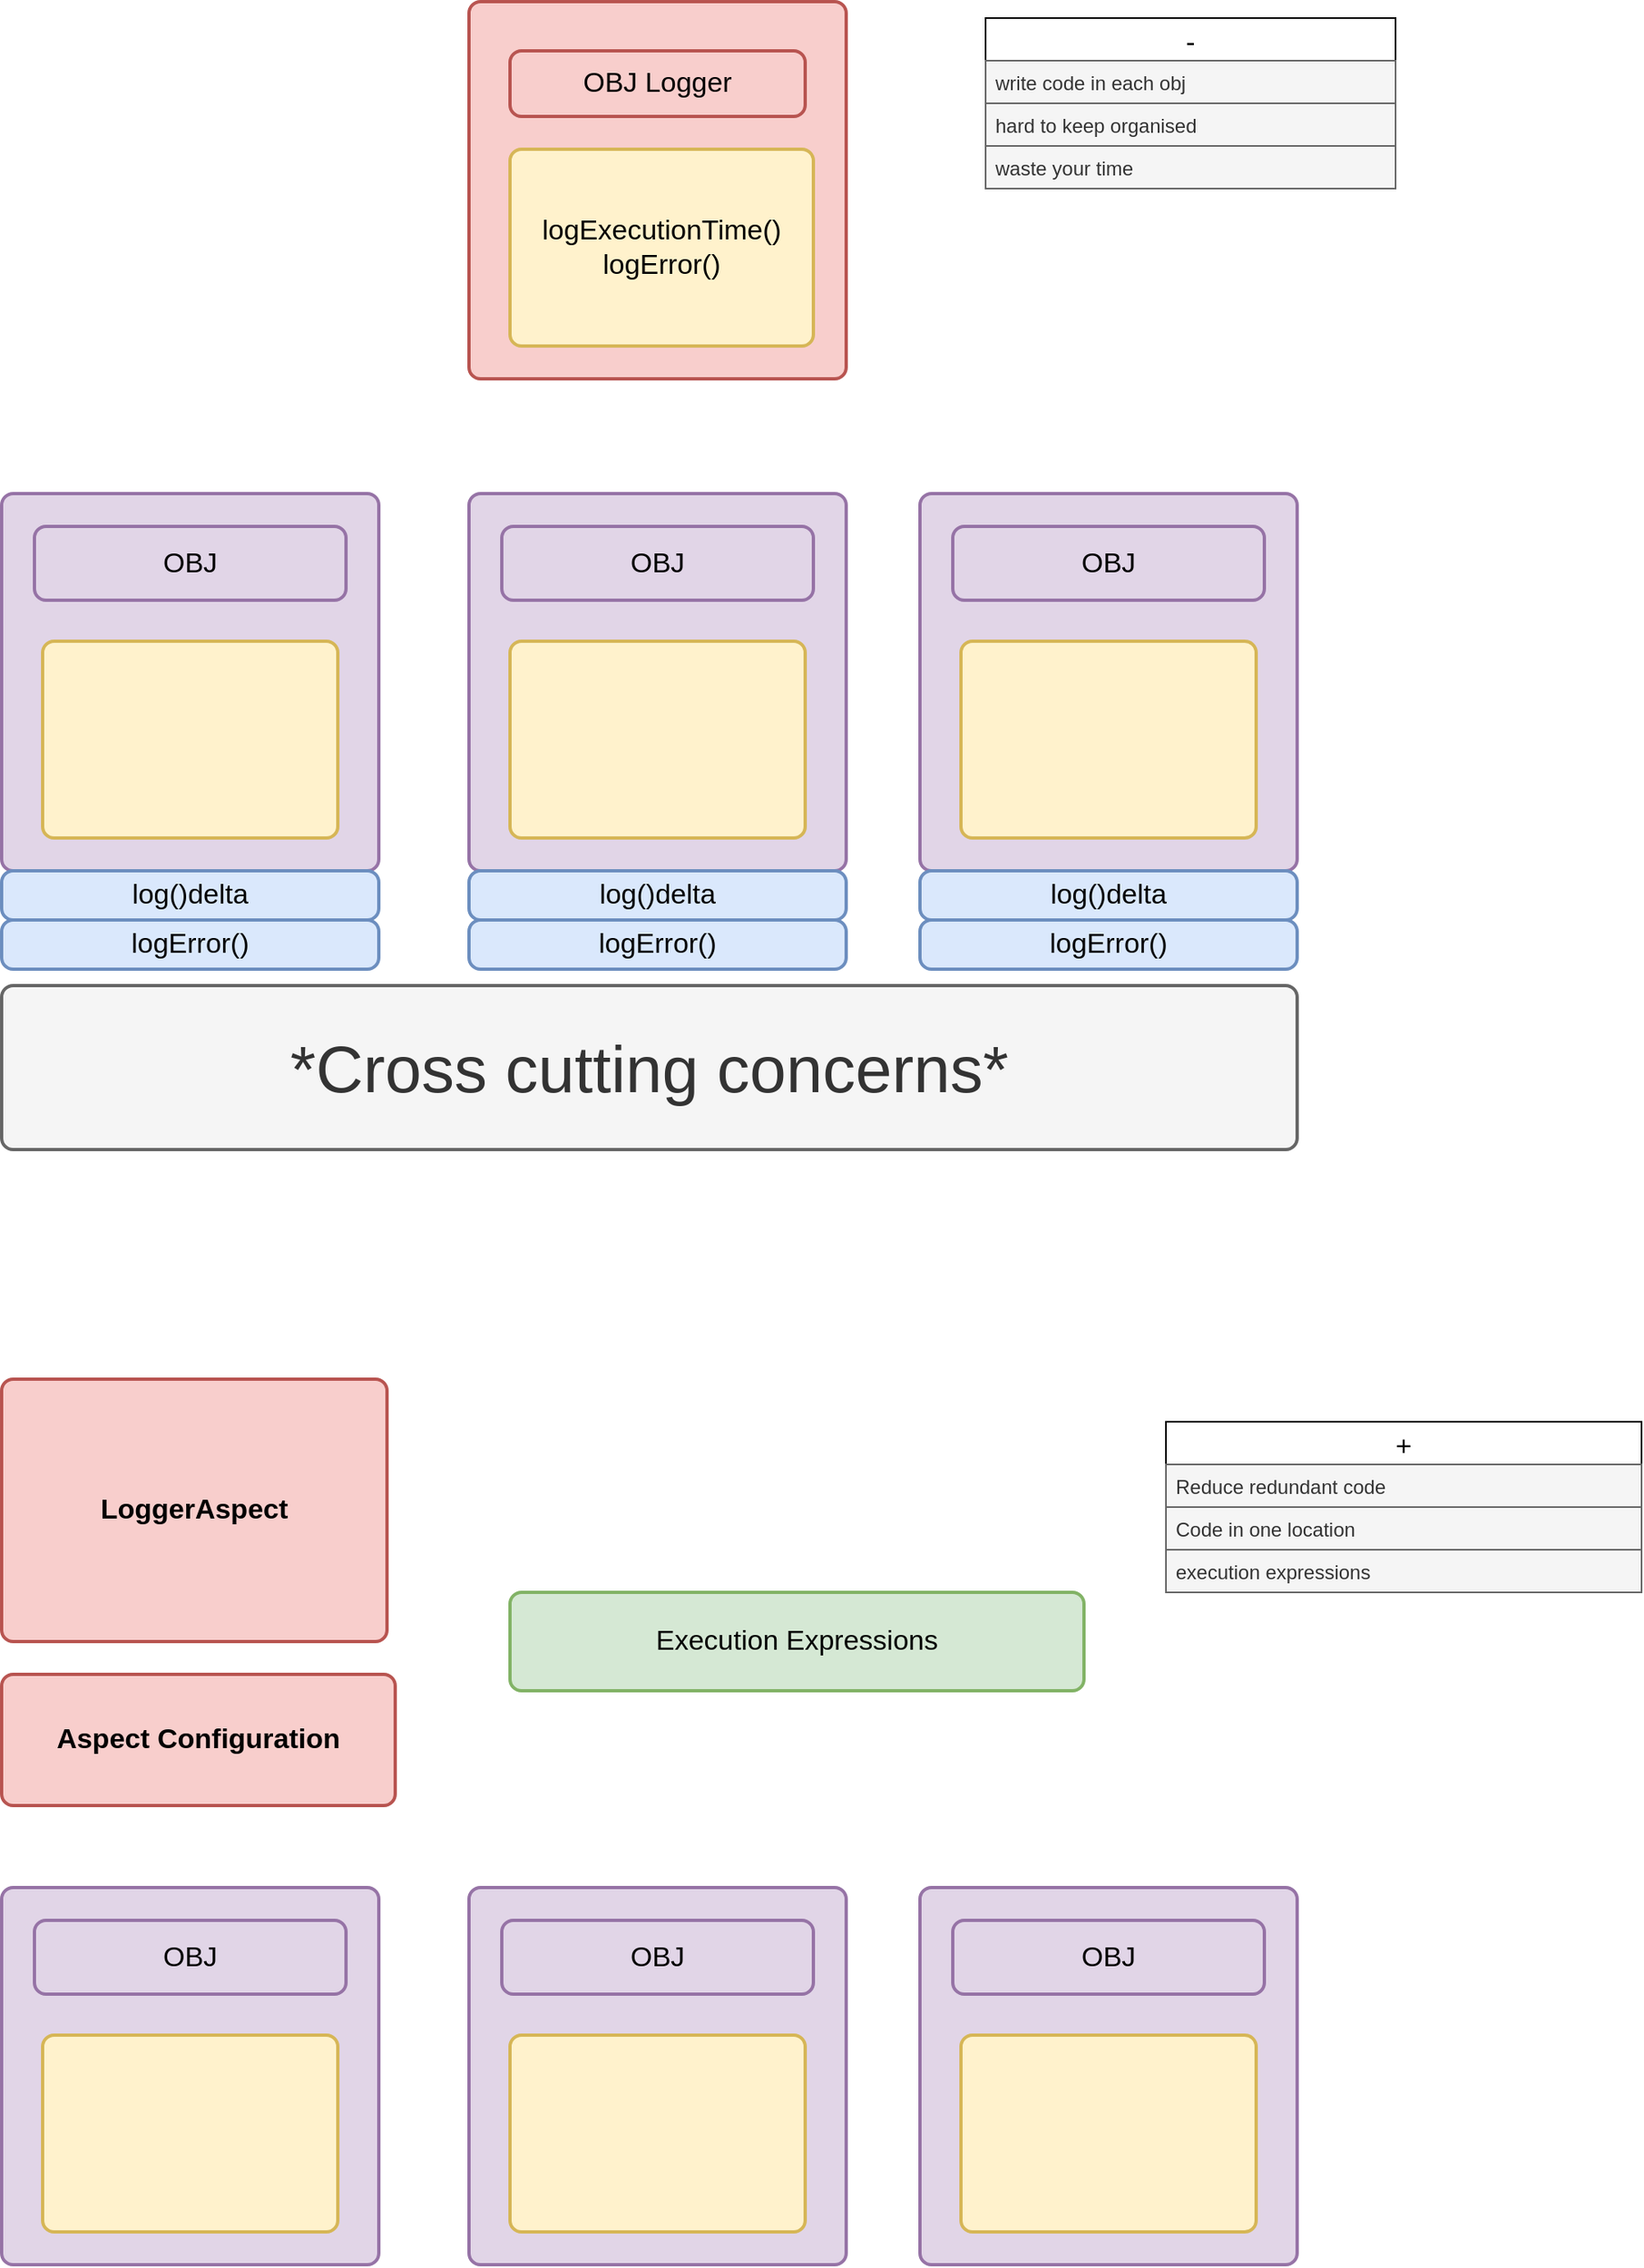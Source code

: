 <mxfile version="15.2.5" type="device"><diagram id="soAW4niI52oemLdtTxAj" name="Page-1"><mxGraphModel dx="1113" dy="1891" grid="1" gridSize="10" guides="1" tooltips="1" connect="1" arrows="1" fold="1" page="1" pageScale="1" pageWidth="850" pageHeight="1100" math="0" shadow="0"><root><mxCell id="0"/><mxCell id="1" parent="0"/><mxCell id="oHP-TJKz1NQuiBXyMcCK-18" value="&lt;b&gt;&lt;font style=&quot;font-size: 17px&quot;&gt;Aspect Configuration&lt;/font&gt;&lt;/b&gt;" style="rounded=1;whiteSpace=wrap;html=1;absoluteArcSize=1;arcSize=14;strokeWidth=2;fontSize=17;fillColor=#f8cecc;strokeColor=#b85450;" vertex="1" parent="1"><mxGeometry x="140" y="250" width="240" height="80" as="geometry"/></mxCell><mxCell id="oHP-TJKz1NQuiBXyMcCK-19" value="&lt;b&gt;LoggerAspect&lt;br&gt;&lt;/b&gt;" style="rounded=1;whiteSpace=wrap;html=1;absoluteArcSize=1;arcSize=14;strokeWidth=2;fontSize=17;fillColor=#f8cecc;strokeColor=#b85450;" vertex="1" parent="1"><mxGeometry x="140" y="70" width="235" height="160" as="geometry"/></mxCell><mxCell id="oHP-TJKz1NQuiBXyMcCK-22" value="" style="group" vertex="1" connectable="0" parent="1"><mxGeometry x="140" y="380" width="230" height="230" as="geometry"/></mxCell><mxCell id="oHP-TJKz1NQuiBXyMcCK-14" value="" style="rounded=1;whiteSpace=wrap;html=1;absoluteArcSize=1;arcSize=14;strokeWidth=2;fontSize=17;fillColor=#e1d5e7;strokeColor=#9673a6;" vertex="1" parent="oHP-TJKz1NQuiBXyMcCK-22"><mxGeometry width="230" height="230" as="geometry"/></mxCell><mxCell id="oHP-TJKz1NQuiBXyMcCK-20" value="" style="rounded=1;whiteSpace=wrap;html=1;absoluteArcSize=1;arcSize=14;strokeWidth=2;fontSize=17;fillColor=#fff2cc;strokeColor=#d6b656;" vertex="1" parent="oHP-TJKz1NQuiBXyMcCK-22"><mxGeometry x="25" y="90" width="180" height="120" as="geometry"/></mxCell><mxCell id="oHP-TJKz1NQuiBXyMcCK-21" value="OBJ" style="rounded=1;whiteSpace=wrap;html=1;absoluteArcSize=1;arcSize=14;strokeWidth=2;fontSize=17;fillColor=#e1d5e7;strokeColor=#9673a6;" vertex="1" parent="oHP-TJKz1NQuiBXyMcCK-22"><mxGeometry x="20" y="20" width="190" height="45" as="geometry"/></mxCell><mxCell id="oHP-TJKz1NQuiBXyMcCK-23" value="" style="group" vertex="1" connectable="0" parent="1"><mxGeometry x="425" y="380" width="230" height="230" as="geometry"/></mxCell><mxCell id="oHP-TJKz1NQuiBXyMcCK-24" value="" style="rounded=1;whiteSpace=wrap;html=1;absoluteArcSize=1;arcSize=14;strokeWidth=2;fontSize=17;fillColor=#e1d5e7;strokeColor=#9673a6;" vertex="1" parent="oHP-TJKz1NQuiBXyMcCK-23"><mxGeometry width="230" height="230" as="geometry"/></mxCell><mxCell id="oHP-TJKz1NQuiBXyMcCK-25" value="" style="rounded=1;whiteSpace=wrap;html=1;absoluteArcSize=1;arcSize=14;strokeWidth=2;fontSize=17;fillColor=#fff2cc;strokeColor=#d6b656;" vertex="1" parent="oHP-TJKz1NQuiBXyMcCK-23"><mxGeometry x="25" y="90" width="180" height="120" as="geometry"/></mxCell><mxCell id="oHP-TJKz1NQuiBXyMcCK-26" value="OBJ" style="rounded=1;whiteSpace=wrap;html=1;absoluteArcSize=1;arcSize=14;strokeWidth=2;fontSize=17;fillColor=#e1d5e7;strokeColor=#9673a6;" vertex="1" parent="oHP-TJKz1NQuiBXyMcCK-23"><mxGeometry x="20" y="20" width="190" height="45" as="geometry"/></mxCell><mxCell id="oHP-TJKz1NQuiBXyMcCK-28" value="" style="group" vertex="1" connectable="0" parent="1"><mxGeometry x="700" y="380" width="230" height="230" as="geometry"/></mxCell><mxCell id="oHP-TJKz1NQuiBXyMcCK-29" value="" style="rounded=1;whiteSpace=wrap;html=1;absoluteArcSize=1;arcSize=14;strokeWidth=2;fontSize=17;fillColor=#e1d5e7;strokeColor=#9673a6;" vertex="1" parent="oHP-TJKz1NQuiBXyMcCK-28"><mxGeometry width="230" height="230" as="geometry"/></mxCell><mxCell id="oHP-TJKz1NQuiBXyMcCK-30" value="" style="rounded=1;whiteSpace=wrap;html=1;absoluteArcSize=1;arcSize=14;strokeWidth=2;fontSize=17;fillColor=#fff2cc;strokeColor=#d6b656;" vertex="1" parent="oHP-TJKz1NQuiBXyMcCK-28"><mxGeometry x="25" y="90" width="180" height="120" as="geometry"/></mxCell><mxCell id="oHP-TJKz1NQuiBXyMcCK-31" value="OBJ" style="rounded=1;whiteSpace=wrap;html=1;absoluteArcSize=1;arcSize=14;strokeWidth=2;fontSize=17;fillColor=#e1d5e7;strokeColor=#9673a6;" vertex="1" parent="oHP-TJKz1NQuiBXyMcCK-28"><mxGeometry x="20" y="20" width="190" height="45" as="geometry"/></mxCell><mxCell id="oHP-TJKz1NQuiBXyMcCK-34" value="Execution Expressions" style="rounded=1;whiteSpace=wrap;html=1;absoluteArcSize=1;arcSize=14;strokeWidth=2;fontSize=17;fillColor=#d5e8d4;strokeColor=#82b366;" vertex="1" parent="1"><mxGeometry x="450" y="200" width="350" height="60" as="geometry"/></mxCell><mxCell id="oHP-TJKz1NQuiBXyMcCK-35" value="" style="group" vertex="1" connectable="0" parent="1"><mxGeometry x="140" y="-470" width="230" height="230" as="geometry"/></mxCell><mxCell id="oHP-TJKz1NQuiBXyMcCK-36" value="" style="rounded=1;whiteSpace=wrap;html=1;absoluteArcSize=1;arcSize=14;strokeWidth=2;fontSize=17;fillColor=#e1d5e7;strokeColor=#9673a6;" vertex="1" parent="oHP-TJKz1NQuiBXyMcCK-35"><mxGeometry width="230" height="230" as="geometry"/></mxCell><mxCell id="oHP-TJKz1NQuiBXyMcCK-37" value="" style="rounded=1;whiteSpace=wrap;html=1;absoluteArcSize=1;arcSize=14;strokeWidth=2;fontSize=17;fillColor=#fff2cc;strokeColor=#d6b656;" vertex="1" parent="oHP-TJKz1NQuiBXyMcCK-35"><mxGeometry x="25" y="90" width="180" height="120" as="geometry"/></mxCell><mxCell id="oHP-TJKz1NQuiBXyMcCK-38" value="OBJ" style="rounded=1;whiteSpace=wrap;html=1;absoluteArcSize=1;arcSize=14;strokeWidth=2;fontSize=17;fillColor=#e1d5e7;strokeColor=#9673a6;" vertex="1" parent="oHP-TJKz1NQuiBXyMcCK-35"><mxGeometry x="20" y="20" width="190" height="45" as="geometry"/></mxCell><mxCell id="oHP-TJKz1NQuiBXyMcCK-39" value="" style="group" vertex="1" connectable="0" parent="1"><mxGeometry x="425" y="-470" width="230" height="230" as="geometry"/></mxCell><mxCell id="oHP-TJKz1NQuiBXyMcCK-40" value="" style="rounded=1;whiteSpace=wrap;html=1;absoluteArcSize=1;arcSize=14;strokeWidth=2;fontSize=17;fillColor=#e1d5e7;strokeColor=#9673a6;" vertex="1" parent="oHP-TJKz1NQuiBXyMcCK-39"><mxGeometry width="230" height="230" as="geometry"/></mxCell><mxCell id="oHP-TJKz1NQuiBXyMcCK-41" value="" style="rounded=1;whiteSpace=wrap;html=1;absoluteArcSize=1;arcSize=14;strokeWidth=2;fontSize=17;fillColor=#fff2cc;strokeColor=#d6b656;" vertex="1" parent="oHP-TJKz1NQuiBXyMcCK-39"><mxGeometry x="25" y="90" width="180" height="120" as="geometry"/></mxCell><mxCell id="oHP-TJKz1NQuiBXyMcCK-42" value="OBJ" style="rounded=1;whiteSpace=wrap;html=1;absoluteArcSize=1;arcSize=14;strokeWidth=2;fontSize=17;fillColor=#e1d5e7;strokeColor=#9673a6;" vertex="1" parent="oHP-TJKz1NQuiBXyMcCK-39"><mxGeometry x="20" y="20" width="190" height="45" as="geometry"/></mxCell><mxCell id="oHP-TJKz1NQuiBXyMcCK-43" value="" style="group" vertex="1" connectable="0" parent="1"><mxGeometry x="700" y="-470" width="230" height="230" as="geometry"/></mxCell><mxCell id="oHP-TJKz1NQuiBXyMcCK-44" value="" style="rounded=1;whiteSpace=wrap;html=1;absoluteArcSize=1;arcSize=14;strokeWidth=2;fontSize=17;fillColor=#e1d5e7;strokeColor=#9673a6;" vertex="1" parent="oHP-TJKz1NQuiBXyMcCK-43"><mxGeometry width="230" height="230" as="geometry"/></mxCell><mxCell id="oHP-TJKz1NQuiBXyMcCK-45" value="" style="rounded=1;whiteSpace=wrap;html=1;absoluteArcSize=1;arcSize=14;strokeWidth=2;fontSize=17;fillColor=#fff2cc;strokeColor=#d6b656;" vertex="1" parent="oHP-TJKz1NQuiBXyMcCK-43"><mxGeometry x="25" y="90" width="180" height="120" as="geometry"/></mxCell><mxCell id="oHP-TJKz1NQuiBXyMcCK-46" value="OBJ" style="rounded=1;whiteSpace=wrap;html=1;absoluteArcSize=1;arcSize=14;strokeWidth=2;fontSize=17;fillColor=#e1d5e7;strokeColor=#9673a6;" vertex="1" parent="oHP-TJKz1NQuiBXyMcCK-43"><mxGeometry x="20" y="20" width="190" height="45" as="geometry"/></mxCell><mxCell id="oHP-TJKz1NQuiBXyMcCK-47" value="log()delta" style="rounded=1;whiteSpace=wrap;html=1;absoluteArcSize=1;arcSize=14;strokeWidth=2;fontSize=17;fillColor=#dae8fc;strokeColor=#6c8ebf;" vertex="1" parent="1"><mxGeometry x="140" y="-240" width="230" height="30" as="geometry"/></mxCell><mxCell id="oHP-TJKz1NQuiBXyMcCK-49" value="logError()" style="rounded=1;whiteSpace=wrap;html=1;absoluteArcSize=1;arcSize=14;strokeWidth=2;fontSize=17;fillColor=#dae8fc;strokeColor=#6c8ebf;" vertex="1" parent="1"><mxGeometry x="140" y="-210" width="230" height="30" as="geometry"/></mxCell><mxCell id="oHP-TJKz1NQuiBXyMcCK-52" value="log()delta" style="rounded=1;whiteSpace=wrap;html=1;absoluteArcSize=1;arcSize=14;strokeWidth=2;fontSize=17;fillColor=#dae8fc;strokeColor=#6c8ebf;" vertex="1" parent="1"><mxGeometry x="425" y="-240" width="230" height="30" as="geometry"/></mxCell><mxCell id="oHP-TJKz1NQuiBXyMcCK-53" value="logError()" style="rounded=1;whiteSpace=wrap;html=1;absoluteArcSize=1;arcSize=14;strokeWidth=2;fontSize=17;fillColor=#dae8fc;strokeColor=#6c8ebf;" vertex="1" parent="1"><mxGeometry x="425" y="-210" width="230" height="30" as="geometry"/></mxCell><mxCell id="oHP-TJKz1NQuiBXyMcCK-54" value="log()delta" style="rounded=1;whiteSpace=wrap;html=1;absoluteArcSize=1;arcSize=14;strokeWidth=2;fontSize=17;fillColor=#dae8fc;strokeColor=#6c8ebf;" vertex="1" parent="1"><mxGeometry x="700" y="-240" width="230" height="30" as="geometry"/></mxCell><mxCell id="oHP-TJKz1NQuiBXyMcCK-55" value="logError()" style="rounded=1;whiteSpace=wrap;html=1;absoluteArcSize=1;arcSize=14;strokeWidth=2;fontSize=17;fillColor=#dae8fc;strokeColor=#6c8ebf;" vertex="1" parent="1"><mxGeometry x="700" y="-210" width="230" height="30" as="geometry"/></mxCell><mxCell id="oHP-TJKz1NQuiBXyMcCK-64" value="&lt;font style=&quot;font-size: 40px&quot;&gt;*Cross cutting concerns*&lt;/font&gt;" style="rounded=1;whiteSpace=wrap;html=1;absoluteArcSize=1;arcSize=14;strokeWidth=2;fontSize=17;fillColor=#f5f5f5;strokeColor=#666666;fontColor=#333333;" vertex="1" parent="1"><mxGeometry x="140" y="-170" width="790" height="100" as="geometry"/></mxCell><mxCell id="oHP-TJKz1NQuiBXyMcCK-65" value="" style="group" vertex="1" connectable="0" parent="1"><mxGeometry x="425" y="-770" width="230" height="230" as="geometry"/></mxCell><mxCell id="oHP-TJKz1NQuiBXyMcCK-60" value="" style="rounded=1;whiteSpace=wrap;html=1;absoluteArcSize=1;arcSize=14;strokeWidth=2;fontSize=17;fillColor=#f8cecc;strokeColor=#b85450;" vertex="1" parent="oHP-TJKz1NQuiBXyMcCK-65"><mxGeometry width="230" height="230" as="geometry"/></mxCell><mxCell id="oHP-TJKz1NQuiBXyMcCK-61" value="OBJ Logger" style="rounded=1;whiteSpace=wrap;html=1;absoluteArcSize=1;arcSize=14;strokeWidth=2;fontSize=17;fillColor=#f8cecc;strokeColor=#b85450;" vertex="1" parent="oHP-TJKz1NQuiBXyMcCK-65"><mxGeometry x="25" y="30" width="180" height="40" as="geometry"/></mxCell><mxCell id="oHP-TJKz1NQuiBXyMcCK-62" value="logExecutionTime()&lt;br&gt;logError()&lt;br&gt;" style="rounded=1;whiteSpace=wrap;html=1;absoluteArcSize=1;arcSize=14;strokeWidth=2;fontSize=17;fillColor=#fff2cc;strokeColor=#d6b656;" vertex="1" parent="oHP-TJKz1NQuiBXyMcCK-65"><mxGeometry x="25" y="90" width="185" height="120" as="geometry"/></mxCell><mxCell id="oHP-TJKz1NQuiBXyMcCK-66" value="-" style="swimlane;fontStyle=0;childLayout=stackLayout;horizontal=1;startSize=26;horizontalStack=0;resizeParent=1;resizeParentMax=0;resizeLast=0;collapsible=1;marginBottom=0;fontSize=17;" vertex="1" parent="1"><mxGeometry x="740" y="-760" width="250" height="104" as="geometry"/></mxCell><mxCell id="oHP-TJKz1NQuiBXyMcCK-67" value="write code in each obj&#10;" style="text;strokeColor=#666666;fillColor=#f5f5f5;align=left;verticalAlign=top;spacingLeft=4;spacingRight=4;overflow=hidden;rotatable=0;points=[[0,0.5],[1,0.5]];portConstraint=eastwest;fontColor=#333333;" vertex="1" parent="oHP-TJKz1NQuiBXyMcCK-66"><mxGeometry y="26" width="250" height="26" as="geometry"/></mxCell><mxCell id="oHP-TJKz1NQuiBXyMcCK-68" value="hard to keep organised " style="text;strokeColor=#666666;fillColor=#f5f5f5;align=left;verticalAlign=top;spacingLeft=4;spacingRight=4;overflow=hidden;rotatable=0;points=[[0,0.5],[1,0.5]];portConstraint=eastwest;fontColor=#333333;" vertex="1" parent="oHP-TJKz1NQuiBXyMcCK-66"><mxGeometry y="52" width="250" height="26" as="geometry"/></mxCell><mxCell id="oHP-TJKz1NQuiBXyMcCK-69" value="waste your time &#10;" style="text;strokeColor=#666666;fillColor=#f5f5f5;align=left;verticalAlign=top;spacingLeft=4;spacingRight=4;overflow=hidden;rotatable=0;points=[[0,0.5],[1,0.5]];portConstraint=eastwest;fontColor=#333333;" vertex="1" parent="oHP-TJKz1NQuiBXyMcCK-66"><mxGeometry y="78" width="250" height="26" as="geometry"/></mxCell><mxCell id="oHP-TJKz1NQuiBXyMcCK-70" value="+" style="swimlane;fontStyle=0;childLayout=stackLayout;horizontal=1;startSize=26;horizontalStack=0;resizeParent=1;resizeParentMax=0;resizeLast=0;collapsible=1;marginBottom=0;fontSize=17;" vertex="1" parent="1"><mxGeometry x="850" y="96" width="290" height="104" as="geometry"/></mxCell><mxCell id="oHP-TJKz1NQuiBXyMcCK-71" value="Reduce redundant code " style="text;strokeColor=#666666;fillColor=#f5f5f5;align=left;verticalAlign=top;spacingLeft=4;spacingRight=4;overflow=hidden;rotatable=0;points=[[0,0.5],[1,0.5]];portConstraint=eastwest;fontColor=#333333;" vertex="1" parent="oHP-TJKz1NQuiBXyMcCK-70"><mxGeometry y="26" width="290" height="26" as="geometry"/></mxCell><mxCell id="oHP-TJKz1NQuiBXyMcCK-72" value="Code in one location" style="text;strokeColor=#666666;fillColor=#f5f5f5;align=left;verticalAlign=top;spacingLeft=4;spacingRight=4;overflow=hidden;rotatable=0;points=[[0,0.5],[1,0.5]];portConstraint=eastwest;fontColor=#333333;" vertex="1" parent="oHP-TJKz1NQuiBXyMcCK-70"><mxGeometry y="52" width="290" height="26" as="geometry"/></mxCell><mxCell id="oHP-TJKz1NQuiBXyMcCK-73" value="execution expressions" style="text;strokeColor=#666666;fillColor=#f5f5f5;align=left;verticalAlign=top;spacingLeft=4;spacingRight=4;overflow=hidden;rotatable=0;points=[[0,0.5],[1,0.5]];portConstraint=eastwest;fontColor=#333333;" vertex="1" parent="oHP-TJKz1NQuiBXyMcCK-70"><mxGeometry y="78" width="290" height="26" as="geometry"/></mxCell></root></mxGraphModel></diagram></mxfile>